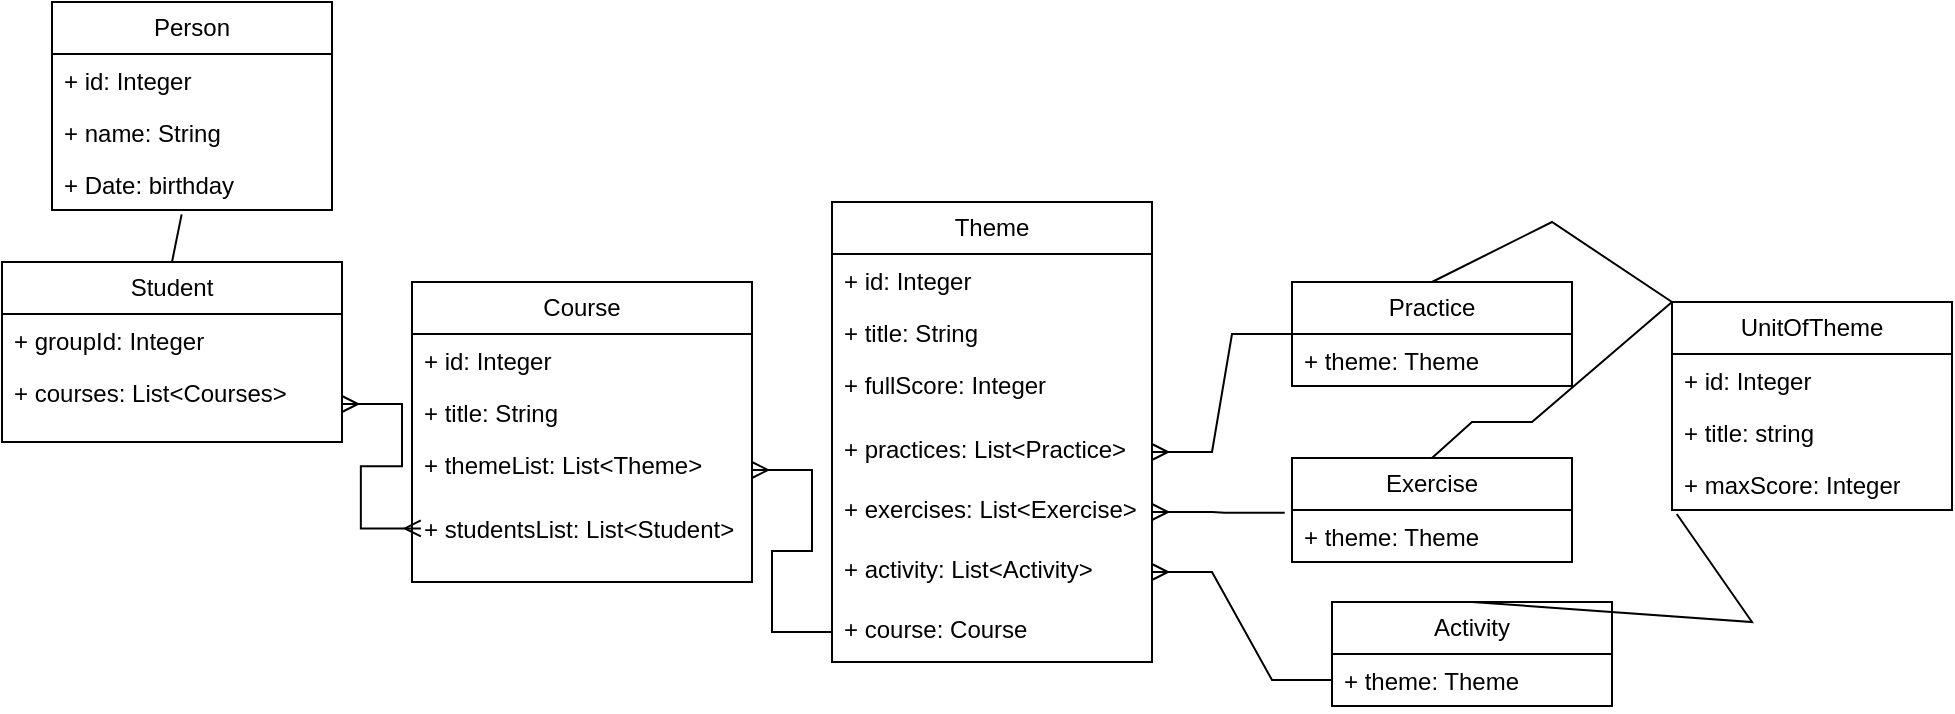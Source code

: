 <mxfile version="24.8.3">
  <diagram name="Страница — 1" id="sY4zZDmkd4gE058RVQ6K">
    <mxGraphModel dx="1843" dy="813" grid="1" gridSize="10" guides="1" tooltips="1" connect="1" arrows="1" fold="1" page="1" pageScale="1" pageWidth="2339" pageHeight="3300" math="0" shadow="0">
      <root>
        <mxCell id="0" />
        <mxCell id="1" parent="0" />
        <mxCell id="AcGxsF7HdN3i9aWl70US-3" value="Person" style="swimlane;fontStyle=0;childLayout=stackLayout;horizontal=1;startSize=26;fillColor=none;horizontalStack=0;resizeParent=1;resizeParentMax=0;resizeLast=0;collapsible=1;marginBottom=0;whiteSpace=wrap;html=1;" parent="1" vertex="1">
          <mxGeometry x="380" y="280" width="140" height="104" as="geometry" />
        </mxCell>
        <mxCell id="AcGxsF7HdN3i9aWl70US-4" value="+ id: Integer" style="text;strokeColor=none;fillColor=none;align=left;verticalAlign=top;spacingLeft=4;spacingRight=4;overflow=hidden;rotatable=0;points=[[0,0.5],[1,0.5]];portConstraint=eastwest;whiteSpace=wrap;html=1;" parent="AcGxsF7HdN3i9aWl70US-3" vertex="1">
          <mxGeometry y="26" width="140" height="26" as="geometry" />
        </mxCell>
        <mxCell id="AcGxsF7HdN3i9aWl70US-5" value="+ name: String" style="text;strokeColor=none;fillColor=none;align=left;verticalAlign=top;spacingLeft=4;spacingRight=4;overflow=hidden;rotatable=0;points=[[0,0.5],[1,0.5]];portConstraint=eastwest;whiteSpace=wrap;html=1;" parent="AcGxsF7HdN3i9aWl70US-3" vertex="1">
          <mxGeometry y="52" width="140" height="26" as="geometry" />
        </mxCell>
        <mxCell id="AcGxsF7HdN3i9aWl70US-6" value="+ Date: birthday" style="text;strokeColor=none;fillColor=none;align=left;verticalAlign=top;spacingLeft=4;spacingRight=4;overflow=hidden;rotatable=0;points=[[0,0.5],[1,0.5]];portConstraint=eastwest;whiteSpace=wrap;html=1;" parent="AcGxsF7HdN3i9aWl70US-3" vertex="1">
          <mxGeometry y="78" width="140" height="26" as="geometry" />
        </mxCell>
        <mxCell id="AcGxsF7HdN3i9aWl70US-7" value="Student" style="swimlane;fontStyle=0;childLayout=stackLayout;horizontal=1;startSize=26;fillColor=none;horizontalStack=0;resizeParent=1;resizeParentMax=0;resizeLast=0;collapsible=1;marginBottom=0;whiteSpace=wrap;html=1;" parent="1" vertex="1">
          <mxGeometry x="355" y="410" width="170" height="90" as="geometry" />
        </mxCell>
        <mxCell id="AcGxsF7HdN3i9aWl70US-8" value="+ groupId: Integer" style="text;strokeColor=none;fillColor=none;align=left;verticalAlign=top;spacingLeft=4;spacingRight=4;overflow=hidden;rotatable=0;points=[[0,0.5],[1,0.5]];portConstraint=eastwest;whiteSpace=wrap;html=1;" parent="AcGxsF7HdN3i9aWl70US-7" vertex="1">
          <mxGeometry y="26" width="170" height="26" as="geometry" />
        </mxCell>
        <mxCell id="AcGxsF7HdN3i9aWl70US-9" value="+ courses: List&amp;lt;Courses&amp;gt;" style="text;strokeColor=none;fillColor=none;align=left;verticalAlign=top;spacingLeft=4;spacingRight=4;overflow=hidden;rotatable=0;points=[[0,0.5],[1,0.5]];portConstraint=eastwest;whiteSpace=wrap;html=1;" parent="AcGxsF7HdN3i9aWl70US-7" vertex="1">
          <mxGeometry y="52" width="170" height="38" as="geometry" />
        </mxCell>
        <mxCell id="AcGxsF7HdN3i9aWl70US-11" value="Course" style="swimlane;fontStyle=0;childLayout=stackLayout;horizontal=1;startSize=26;fillColor=none;horizontalStack=0;resizeParent=1;resizeParentMax=0;resizeLast=0;collapsible=1;marginBottom=0;whiteSpace=wrap;html=1;" parent="1" vertex="1">
          <mxGeometry x="560" y="420" width="170" height="150" as="geometry" />
        </mxCell>
        <mxCell id="AcGxsF7HdN3i9aWl70US-12" value="+ id: Integer" style="text;strokeColor=none;fillColor=none;align=left;verticalAlign=top;spacingLeft=4;spacingRight=4;overflow=hidden;rotatable=0;points=[[0,0.5],[1,0.5]];portConstraint=eastwest;whiteSpace=wrap;html=1;" parent="AcGxsF7HdN3i9aWl70US-11" vertex="1">
          <mxGeometry y="26" width="170" height="26" as="geometry" />
        </mxCell>
        <mxCell id="AcGxsF7HdN3i9aWl70US-13" value="+ title: String" style="text;strokeColor=none;fillColor=none;align=left;verticalAlign=top;spacingLeft=4;spacingRight=4;overflow=hidden;rotatable=0;points=[[0,0.5],[1,0.5]];portConstraint=eastwest;whiteSpace=wrap;html=1;" parent="AcGxsF7HdN3i9aWl70US-11" vertex="1">
          <mxGeometry y="52" width="170" height="26" as="geometry" />
        </mxCell>
        <mxCell id="AcGxsF7HdN3i9aWl70US-14" value="+ themeList: List&amp;lt;Theme&amp;gt;" style="text;strokeColor=none;fillColor=none;align=left;verticalAlign=top;spacingLeft=4;spacingRight=4;overflow=hidden;rotatable=0;points=[[0,0.5],[1,0.5]];portConstraint=eastwest;whiteSpace=wrap;html=1;" parent="AcGxsF7HdN3i9aWl70US-11" vertex="1">
          <mxGeometry y="78" width="170" height="32" as="geometry" />
        </mxCell>
        <mxCell id="AcGxsF7HdN3i9aWl70US-38" value="+ studentsList: List&amp;lt;Student&amp;gt;" style="text;strokeColor=none;fillColor=none;align=left;verticalAlign=top;spacingLeft=4;spacingRight=4;overflow=hidden;rotatable=0;points=[[0,0.5],[1,0.5]];portConstraint=eastwest;whiteSpace=wrap;html=1;" parent="AcGxsF7HdN3i9aWl70US-11" vertex="1">
          <mxGeometry y="110" width="170" height="40" as="geometry" />
        </mxCell>
        <mxCell id="AcGxsF7HdN3i9aWl70US-15" value="Theme" style="swimlane;fontStyle=0;childLayout=stackLayout;horizontal=1;startSize=26;fillColor=none;horizontalStack=0;resizeParent=1;resizeParentMax=0;resizeLast=0;collapsible=1;marginBottom=0;whiteSpace=wrap;html=1;" parent="1" vertex="1">
          <mxGeometry x="770" y="380" width="160" height="230" as="geometry" />
        </mxCell>
        <mxCell id="AcGxsF7HdN3i9aWl70US-16" value="+ id: Integer" style="text;strokeColor=none;fillColor=none;align=left;verticalAlign=top;spacingLeft=4;spacingRight=4;overflow=hidden;rotatable=0;points=[[0,0.5],[1,0.5]];portConstraint=eastwest;whiteSpace=wrap;html=1;" parent="AcGxsF7HdN3i9aWl70US-15" vertex="1">
          <mxGeometry y="26" width="160" height="26" as="geometry" />
        </mxCell>
        <mxCell id="AcGxsF7HdN3i9aWl70US-17" value="+ title: String" style="text;strokeColor=none;fillColor=none;align=left;verticalAlign=top;spacingLeft=4;spacingRight=4;overflow=hidden;rotatable=0;points=[[0,0.5],[1,0.5]];portConstraint=eastwest;whiteSpace=wrap;html=1;" parent="AcGxsF7HdN3i9aWl70US-15" vertex="1">
          <mxGeometry y="52" width="160" height="26" as="geometry" />
        </mxCell>
        <mxCell id="AcGxsF7HdN3i9aWl70US-18" value="+ fullScore: Integer" style="text;strokeColor=none;fillColor=none;align=left;verticalAlign=top;spacingLeft=4;spacingRight=4;overflow=hidden;rotatable=0;points=[[0,0.5],[1,0.5]];portConstraint=eastwest;whiteSpace=wrap;html=1;" parent="AcGxsF7HdN3i9aWl70US-15" vertex="1">
          <mxGeometry y="78" width="160" height="32" as="geometry" />
        </mxCell>
        <mxCell id="AcGxsF7HdN3i9aWl70US-19" value="+ practices: List&amp;lt;Practice&amp;gt;" style="text;strokeColor=none;fillColor=none;align=left;verticalAlign=top;spacingLeft=4;spacingRight=4;overflow=hidden;rotatable=0;points=[[0,0.5],[1,0.5]];portConstraint=eastwest;whiteSpace=wrap;html=1;" parent="AcGxsF7HdN3i9aWl70US-15" vertex="1">
          <mxGeometry y="110" width="160" height="30" as="geometry" />
        </mxCell>
        <mxCell id="AcGxsF7HdN3i9aWl70US-20" value="+ exercises: List&amp;lt;Exercise&amp;gt;" style="text;strokeColor=none;fillColor=none;align=left;verticalAlign=top;spacingLeft=4;spacingRight=4;overflow=hidden;rotatable=0;points=[[0,0.5],[1,0.5]];portConstraint=eastwest;whiteSpace=wrap;html=1;" parent="AcGxsF7HdN3i9aWl70US-15" vertex="1">
          <mxGeometry y="140" width="160" height="30" as="geometry" />
        </mxCell>
        <mxCell id="AcGxsF7HdN3i9aWl70US-21" value="+ activity: List&amp;lt;Activity&amp;gt;" style="text;strokeColor=none;fillColor=none;align=left;verticalAlign=top;spacingLeft=4;spacingRight=4;overflow=hidden;rotatable=0;points=[[0,0.5],[1,0.5]];portConstraint=eastwest;whiteSpace=wrap;html=1;" parent="AcGxsF7HdN3i9aWl70US-15" vertex="1">
          <mxGeometry y="170" width="160" height="30" as="geometry" />
        </mxCell>
        <mxCell id="AcGxsF7HdN3i9aWl70US-41" value="+ course: Course" style="text;strokeColor=none;fillColor=none;align=left;verticalAlign=top;spacingLeft=4;spacingRight=4;overflow=hidden;rotatable=0;points=[[0,0.5],[1,0.5]];portConstraint=eastwest;whiteSpace=wrap;html=1;" parent="AcGxsF7HdN3i9aWl70US-15" vertex="1">
          <mxGeometry y="200" width="160" height="30" as="geometry" />
        </mxCell>
        <mxCell id="AcGxsF7HdN3i9aWl70US-22" value="UnitOfTheme" style="swimlane;fontStyle=0;childLayout=stackLayout;horizontal=1;startSize=26;fillColor=none;horizontalStack=0;resizeParent=1;resizeParentMax=0;resizeLast=0;collapsible=1;marginBottom=0;whiteSpace=wrap;html=1;" parent="1" vertex="1">
          <mxGeometry x="1190" y="430" width="140" height="104" as="geometry" />
        </mxCell>
        <mxCell id="AcGxsF7HdN3i9aWl70US-23" value="+ id: Integer" style="text;strokeColor=none;fillColor=none;align=left;verticalAlign=top;spacingLeft=4;spacingRight=4;overflow=hidden;rotatable=0;points=[[0,0.5],[1,0.5]];portConstraint=eastwest;whiteSpace=wrap;html=1;" parent="AcGxsF7HdN3i9aWl70US-22" vertex="1">
          <mxGeometry y="26" width="140" height="26" as="geometry" />
        </mxCell>
        <mxCell id="AcGxsF7HdN3i9aWl70US-24" value="+ title: string" style="text;strokeColor=none;fillColor=none;align=left;verticalAlign=top;spacingLeft=4;spacingRight=4;overflow=hidden;rotatable=0;points=[[0,0.5],[1,0.5]];portConstraint=eastwest;whiteSpace=wrap;html=1;" parent="AcGxsF7HdN3i9aWl70US-22" vertex="1">
          <mxGeometry y="52" width="140" height="26" as="geometry" />
        </mxCell>
        <mxCell id="AcGxsF7HdN3i9aWl70US-25" value="+ maxScore: Integer" style="text;strokeColor=none;fillColor=none;align=left;verticalAlign=top;spacingLeft=4;spacingRight=4;overflow=hidden;rotatable=0;points=[[0,0.5],[1,0.5]];portConstraint=eastwest;whiteSpace=wrap;html=1;" parent="AcGxsF7HdN3i9aWl70US-22" vertex="1">
          <mxGeometry y="78" width="140" height="26" as="geometry" />
        </mxCell>
        <mxCell id="AcGxsF7HdN3i9aWl70US-27" value="Practice" style="swimlane;fontStyle=0;childLayout=stackLayout;horizontal=1;startSize=26;fillColor=none;horizontalStack=0;resizeParent=1;resizeParentMax=0;resizeLast=0;collapsible=1;marginBottom=0;whiteSpace=wrap;html=1;" parent="1" vertex="1">
          <mxGeometry x="1000" y="420" width="140" height="52" as="geometry" />
        </mxCell>
        <mxCell id="AcGxsF7HdN3i9aWl70US-31" value="+ theme: Theme" style="text;strokeColor=none;fillColor=none;align=left;verticalAlign=top;spacingLeft=4;spacingRight=4;overflow=hidden;rotatable=0;points=[[0,0.5],[1,0.5]];portConstraint=eastwest;whiteSpace=wrap;html=1;" parent="AcGxsF7HdN3i9aWl70US-27" vertex="1">
          <mxGeometry y="26" width="140" height="26" as="geometry" />
        </mxCell>
        <mxCell id="AcGxsF7HdN3i9aWl70US-32" value="Activity" style="swimlane;fontStyle=0;childLayout=stackLayout;horizontal=1;startSize=26;fillColor=none;horizontalStack=0;resizeParent=1;resizeParentMax=0;resizeLast=0;collapsible=1;marginBottom=0;whiteSpace=wrap;html=1;" parent="1" vertex="1">
          <mxGeometry x="1020" y="580" width="140" height="52" as="geometry" />
        </mxCell>
        <mxCell id="AcGxsF7HdN3i9aWl70US-33" value="+ theme: Theme" style="text;strokeColor=none;fillColor=none;align=left;verticalAlign=top;spacingLeft=4;spacingRight=4;overflow=hidden;rotatable=0;points=[[0,0.5],[1,0.5]];portConstraint=eastwest;whiteSpace=wrap;html=1;" parent="AcGxsF7HdN3i9aWl70US-32" vertex="1">
          <mxGeometry y="26" width="140" height="26" as="geometry" />
        </mxCell>
        <mxCell id="AcGxsF7HdN3i9aWl70US-34" value="Exercise" style="swimlane;fontStyle=0;childLayout=stackLayout;horizontal=1;startSize=26;fillColor=none;horizontalStack=0;resizeParent=1;resizeParentMax=0;resizeLast=0;collapsible=1;marginBottom=0;whiteSpace=wrap;html=1;" parent="1" vertex="1">
          <mxGeometry x="1000" y="508" width="140" height="52" as="geometry" />
        </mxCell>
        <mxCell id="AcGxsF7HdN3i9aWl70US-35" value="+ theme: Theme" style="text;strokeColor=none;fillColor=none;align=left;verticalAlign=top;spacingLeft=4;spacingRight=4;overflow=hidden;rotatable=0;points=[[0,0.5],[1,0.5]];portConstraint=eastwest;whiteSpace=wrap;html=1;" parent="AcGxsF7HdN3i9aWl70US-34" vertex="1">
          <mxGeometry y="26" width="140" height="26" as="geometry" />
        </mxCell>
        <mxCell id="AcGxsF7HdN3i9aWl70US-37" value="" style="endArrow=none;html=1;rounded=0;exitX=0.463;exitY=1.085;exitDx=0;exitDy=0;exitPerimeter=0;entryX=0.5;entryY=0;entryDx=0;entryDy=0;" parent="1" source="AcGxsF7HdN3i9aWl70US-6" target="AcGxsF7HdN3i9aWl70US-7" edge="1">
          <mxGeometry relative="1" as="geometry">
            <mxPoint x="540" y="380" as="sourcePoint" />
            <mxPoint x="700" y="380" as="targetPoint" />
          </mxGeometry>
        </mxCell>
        <mxCell id="AcGxsF7HdN3i9aWl70US-39" value="" style="edgeStyle=entityRelationEdgeStyle;fontSize=12;html=1;endArrow=ERmany;startArrow=ERmany;rounded=0;exitX=1;exitY=0.5;exitDx=0;exitDy=0;entryX=0.026;entryY=0.33;entryDx=0;entryDy=0;entryPerimeter=0;" parent="1" source="AcGxsF7HdN3i9aWl70US-9" target="AcGxsF7HdN3i9aWl70US-38" edge="1">
          <mxGeometry width="100" height="100" relative="1" as="geometry">
            <mxPoint x="680" y="570" as="sourcePoint" />
            <mxPoint x="780" y="470" as="targetPoint" />
          </mxGeometry>
        </mxCell>
        <mxCell id="AcGxsF7HdN3i9aWl70US-42" value="" style="edgeStyle=entityRelationEdgeStyle;fontSize=12;html=1;endArrow=ERmany;rounded=0;exitX=0;exitY=0.5;exitDx=0;exitDy=0;entryX=1;entryY=0.5;entryDx=0;entryDy=0;" parent="1" source="AcGxsF7HdN3i9aWl70US-41" target="AcGxsF7HdN3i9aWl70US-14" edge="1">
          <mxGeometry width="100" height="100" relative="1" as="geometry">
            <mxPoint x="680" y="570" as="sourcePoint" />
            <mxPoint x="780" y="470" as="targetPoint" />
          </mxGeometry>
        </mxCell>
        <mxCell id="AcGxsF7HdN3i9aWl70US-46" value="" style="endArrow=none;html=1;rounded=0;exitX=0.5;exitY=0;exitDx=0;exitDy=0;entryX=0.017;entryY=1.077;entryDx=0;entryDy=0;entryPerimeter=0;" parent="1" source="AcGxsF7HdN3i9aWl70US-32" target="AcGxsF7HdN3i9aWl70US-25" edge="1">
          <mxGeometry relative="1" as="geometry">
            <mxPoint x="455" y="396" as="sourcePoint" />
            <mxPoint x="450" y="420" as="targetPoint" />
            <Array as="points">
              <mxPoint x="1230" y="590" />
            </Array>
          </mxGeometry>
        </mxCell>
        <mxCell id="AcGxsF7HdN3i9aWl70US-47" value="" style="endArrow=none;html=1;rounded=0;exitX=0.5;exitY=0;exitDx=0;exitDy=0;entryX=0;entryY=0;entryDx=0;entryDy=0;" parent="1" source="AcGxsF7HdN3i9aWl70US-34" target="AcGxsF7HdN3i9aWl70US-22" edge="1">
          <mxGeometry relative="1" as="geometry">
            <mxPoint x="1140" y="600" as="sourcePoint" />
            <mxPoint x="1360" y="642" as="targetPoint" />
            <Array as="points">
              <mxPoint x="1090" y="490" />
              <mxPoint x="1120" y="490" />
            </Array>
          </mxGeometry>
        </mxCell>
        <mxCell id="AcGxsF7HdN3i9aWl70US-48" value="" style="endArrow=none;html=1;rounded=0;exitX=0.5;exitY=0;exitDx=0;exitDy=0;entryX=0;entryY=0;entryDx=0;entryDy=0;" parent="1" source="AcGxsF7HdN3i9aWl70US-27" target="AcGxsF7HdN3i9aWl70US-22" edge="1">
          <mxGeometry relative="1" as="geometry">
            <mxPoint x="1100" y="600" as="sourcePoint" />
            <mxPoint x="1310" y="527" as="targetPoint" />
            <Array as="points">
              <mxPoint x="1130" y="390" />
            </Array>
          </mxGeometry>
        </mxCell>
        <mxCell id="AcGxsF7HdN3i9aWl70US-49" value="" style="edgeStyle=entityRelationEdgeStyle;fontSize=12;html=1;endArrow=ERmany;rounded=0;entryX=1;entryY=0.5;entryDx=0;entryDy=0;exitX=0;exitY=0.5;exitDx=0;exitDy=0;" parent="1" source="AcGxsF7HdN3i9aWl70US-33" target="AcGxsF7HdN3i9aWl70US-21" edge="1">
          <mxGeometry width="100" height="100" relative="1" as="geometry">
            <mxPoint x="830" y="500" as="sourcePoint" />
            <mxPoint x="930" y="400" as="targetPoint" />
          </mxGeometry>
        </mxCell>
        <mxCell id="AcGxsF7HdN3i9aWl70US-50" value="" style="edgeStyle=entityRelationEdgeStyle;fontSize=12;html=1;endArrow=ERmany;rounded=0;entryX=1;entryY=0.5;entryDx=0;entryDy=0;exitX=0;exitY=0.5;exitDx=0;exitDy=0;" parent="1" source="AcGxsF7HdN3i9aWl70US-27" target="AcGxsF7HdN3i9aWl70US-19" edge="1">
          <mxGeometry width="100" height="100" relative="1" as="geometry">
            <mxPoint x="1020" y="399" as="sourcePoint" />
            <mxPoint x="940" y="515" as="targetPoint" />
          </mxGeometry>
        </mxCell>
        <mxCell id="AcGxsF7HdN3i9aWl70US-51" value="" style="edgeStyle=entityRelationEdgeStyle;fontSize=12;html=1;endArrow=ERmany;rounded=0;entryX=1;entryY=0.5;entryDx=0;entryDy=0;exitX=-0.026;exitY=0.051;exitDx=0;exitDy=0;exitPerimeter=0;" parent="1" source="AcGxsF7HdN3i9aWl70US-35" target="AcGxsF7HdN3i9aWl70US-20" edge="1">
          <mxGeometry width="100" height="100" relative="1" as="geometry">
            <mxPoint x="1030" y="550.0" as="sourcePoint" />
            <mxPoint x="970" y="518" as="targetPoint" />
          </mxGeometry>
        </mxCell>
      </root>
    </mxGraphModel>
  </diagram>
</mxfile>
